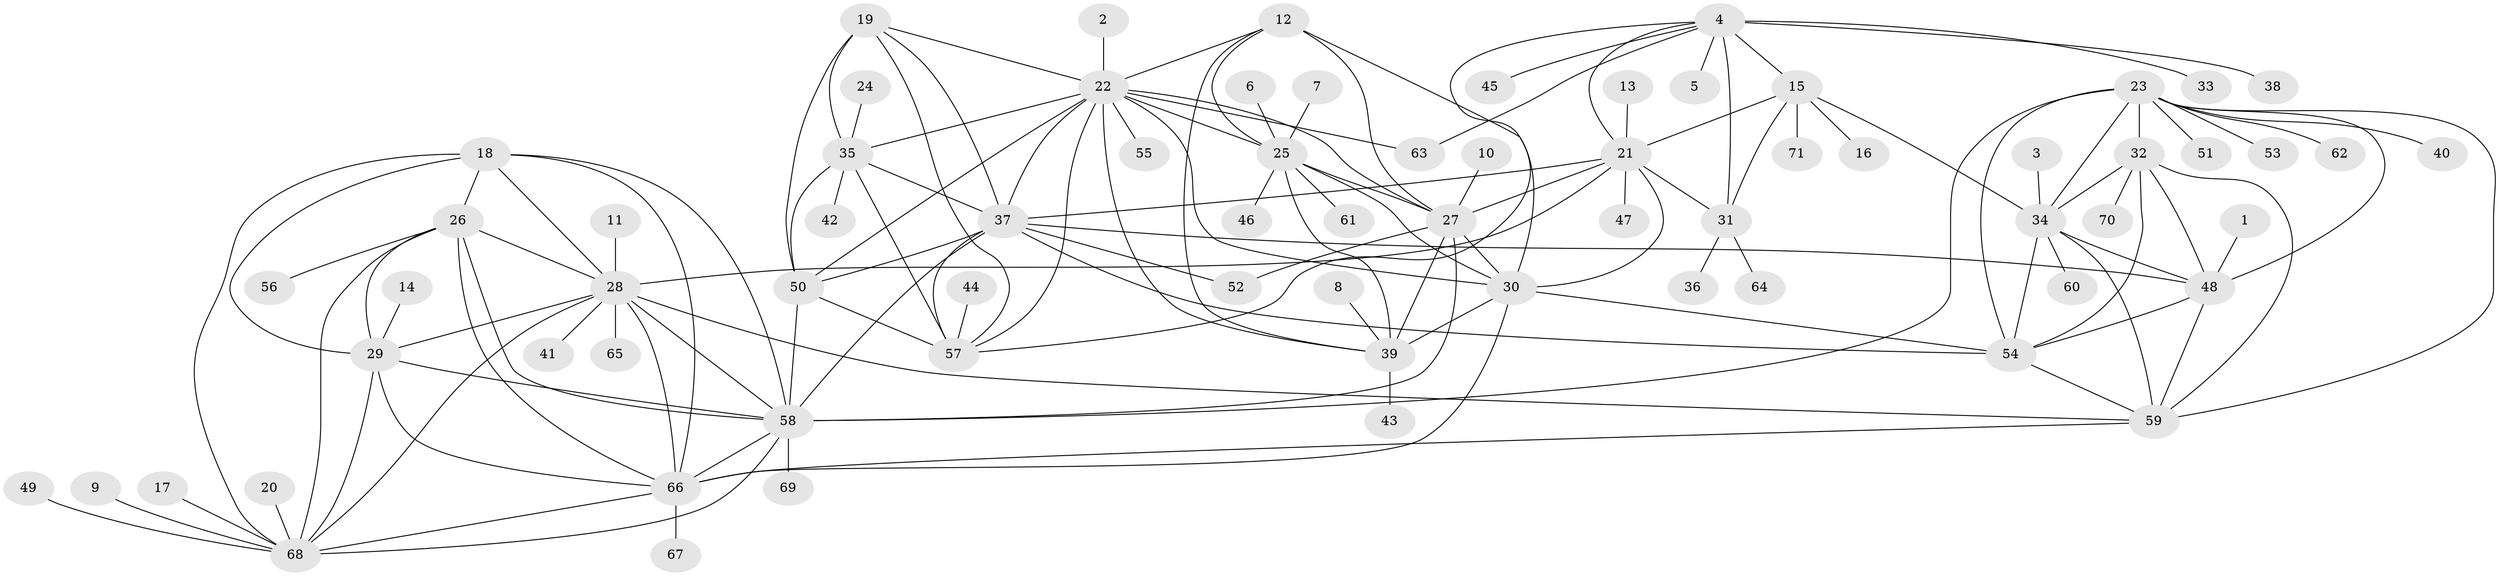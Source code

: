 // original degree distribution, {6: 0.007142857142857143, 13: 0.014285714285714285, 7: 0.03571428571428571, 10: 0.07142857142857142, 9: 0.05714285714285714, 8: 0.02857142857142857, 12: 0.02142857142857143, 11: 0.014285714285714285, 1: 0.5857142857142857, 2: 0.15714285714285714, 3: 0.007142857142857143}
// Generated by graph-tools (version 1.1) at 2025/26/03/09/25 03:26:45]
// undirected, 71 vertices, 133 edges
graph export_dot {
graph [start="1"]
  node [color=gray90,style=filled];
  1;
  2;
  3;
  4;
  5;
  6;
  7;
  8;
  9;
  10;
  11;
  12;
  13;
  14;
  15;
  16;
  17;
  18;
  19;
  20;
  21;
  22;
  23;
  24;
  25;
  26;
  27;
  28;
  29;
  30;
  31;
  32;
  33;
  34;
  35;
  36;
  37;
  38;
  39;
  40;
  41;
  42;
  43;
  44;
  45;
  46;
  47;
  48;
  49;
  50;
  51;
  52;
  53;
  54;
  55;
  56;
  57;
  58;
  59;
  60;
  61;
  62;
  63;
  64;
  65;
  66;
  67;
  68;
  69;
  70;
  71;
  1 -- 48 [weight=1.0];
  2 -- 22 [weight=1.0];
  3 -- 34 [weight=1.0];
  4 -- 5 [weight=1.0];
  4 -- 15 [weight=4.0];
  4 -- 21 [weight=4.0];
  4 -- 31 [weight=2.0];
  4 -- 33 [weight=1.0];
  4 -- 38 [weight=1.0];
  4 -- 45 [weight=1.0];
  4 -- 57 [weight=1.0];
  4 -- 63 [weight=1.0];
  6 -- 25 [weight=1.0];
  7 -- 25 [weight=1.0];
  8 -- 39 [weight=1.0];
  9 -- 68 [weight=1.0];
  10 -- 27 [weight=1.0];
  11 -- 28 [weight=1.0];
  12 -- 22 [weight=1.0];
  12 -- 25 [weight=1.0];
  12 -- 27 [weight=2.0];
  12 -- 30 [weight=1.0];
  12 -- 39 [weight=1.0];
  13 -- 21 [weight=1.0];
  14 -- 29 [weight=1.0];
  15 -- 16 [weight=1.0];
  15 -- 21 [weight=4.0];
  15 -- 31 [weight=2.0];
  15 -- 34 [weight=1.0];
  15 -- 71 [weight=1.0];
  17 -- 68 [weight=1.0];
  18 -- 26 [weight=1.0];
  18 -- 28 [weight=1.0];
  18 -- 29 [weight=1.0];
  18 -- 58 [weight=1.0];
  18 -- 66 [weight=1.0];
  18 -- 68 [weight=1.0];
  19 -- 22 [weight=1.0];
  19 -- 35 [weight=1.0];
  19 -- 37 [weight=1.0];
  19 -- 50 [weight=2.0];
  19 -- 57 [weight=1.0];
  20 -- 68 [weight=1.0];
  21 -- 27 [weight=1.0];
  21 -- 28 [weight=1.0];
  21 -- 30 [weight=1.0];
  21 -- 31 [weight=2.0];
  21 -- 37 [weight=1.0];
  21 -- 47 [weight=1.0];
  22 -- 25 [weight=1.0];
  22 -- 27 [weight=2.0];
  22 -- 30 [weight=1.0];
  22 -- 35 [weight=1.0];
  22 -- 37 [weight=1.0];
  22 -- 39 [weight=1.0];
  22 -- 50 [weight=2.0];
  22 -- 55 [weight=1.0];
  22 -- 57 [weight=1.0];
  22 -- 63 [weight=1.0];
  23 -- 32 [weight=2.0];
  23 -- 34 [weight=2.0];
  23 -- 40 [weight=1.0];
  23 -- 48 [weight=2.0];
  23 -- 51 [weight=1.0];
  23 -- 53 [weight=1.0];
  23 -- 54 [weight=2.0];
  23 -- 58 [weight=1.0];
  23 -- 59 [weight=2.0];
  23 -- 62 [weight=1.0];
  24 -- 35 [weight=1.0];
  25 -- 27 [weight=2.0];
  25 -- 30 [weight=1.0];
  25 -- 39 [weight=1.0];
  25 -- 46 [weight=1.0];
  25 -- 61 [weight=1.0];
  26 -- 28 [weight=1.0];
  26 -- 29 [weight=1.0];
  26 -- 56 [weight=1.0];
  26 -- 58 [weight=1.0];
  26 -- 66 [weight=1.0];
  26 -- 68 [weight=1.0];
  27 -- 30 [weight=2.0];
  27 -- 39 [weight=2.0];
  27 -- 52 [weight=1.0];
  27 -- 58 [weight=1.0];
  28 -- 29 [weight=1.0];
  28 -- 41 [weight=1.0];
  28 -- 58 [weight=1.0];
  28 -- 59 [weight=1.0];
  28 -- 65 [weight=1.0];
  28 -- 66 [weight=1.0];
  28 -- 68 [weight=1.0];
  29 -- 58 [weight=1.0];
  29 -- 66 [weight=1.0];
  29 -- 68 [weight=1.0];
  30 -- 39 [weight=1.0];
  30 -- 54 [weight=1.0];
  30 -- 66 [weight=1.0];
  31 -- 36 [weight=1.0];
  31 -- 64 [weight=1.0];
  32 -- 34 [weight=1.0];
  32 -- 48 [weight=1.0];
  32 -- 54 [weight=1.0];
  32 -- 59 [weight=1.0];
  32 -- 70 [weight=1.0];
  34 -- 48 [weight=1.0];
  34 -- 54 [weight=1.0];
  34 -- 59 [weight=1.0];
  34 -- 60 [weight=1.0];
  35 -- 37 [weight=1.0];
  35 -- 42 [weight=1.0];
  35 -- 50 [weight=2.0];
  35 -- 57 [weight=1.0];
  37 -- 48 [weight=1.0];
  37 -- 50 [weight=2.0];
  37 -- 52 [weight=1.0];
  37 -- 54 [weight=1.0];
  37 -- 57 [weight=1.0];
  37 -- 58 [weight=1.0];
  39 -- 43 [weight=1.0];
  44 -- 57 [weight=1.0];
  48 -- 54 [weight=1.0];
  48 -- 59 [weight=1.0];
  49 -- 68 [weight=1.0];
  50 -- 57 [weight=2.0];
  50 -- 58 [weight=1.0];
  54 -- 59 [weight=1.0];
  58 -- 66 [weight=1.0];
  58 -- 68 [weight=1.0];
  58 -- 69 [weight=1.0];
  59 -- 66 [weight=1.0];
  66 -- 67 [weight=1.0];
  66 -- 68 [weight=1.0];
}
